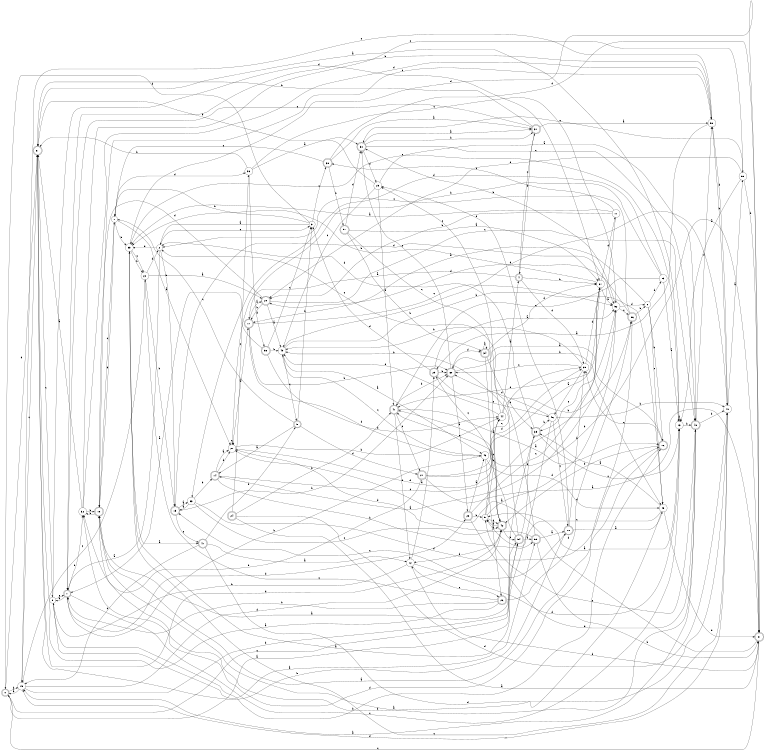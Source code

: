 digraph n50_2 {
__start0 [label="" shape="none"];

rankdir=LR;
size="8,5";

s0 [style="rounded,filled", color="black", fillcolor="white" shape="doublecircle", label="0"];
s1 [style="rounded,filled", color="black", fillcolor="white" shape="doublecircle", label="1"];
s2 [style="filled", color="black", fillcolor="white" shape="circle", label="2"];
s3 [style="filled", color="black", fillcolor="white" shape="circle", label="3"];
s4 [style="rounded,filled", color="black", fillcolor="white" shape="doublecircle", label="4"];
s5 [style="filled", color="black", fillcolor="white" shape="circle", label="5"];
s6 [style="filled", color="black", fillcolor="white" shape="circle", label="6"];
s7 [style="filled", color="black", fillcolor="white" shape="circle", label="7"];
s8 [style="filled", color="black", fillcolor="white" shape="circle", label="8"];
s9 [style="rounded,filled", color="black", fillcolor="white" shape="doublecircle", label="9"];
s10 [style="rounded,filled", color="black", fillcolor="white" shape="doublecircle", label="10"];
s11 [style="filled", color="black", fillcolor="white" shape="circle", label="11"];
s12 [style="filled", color="black", fillcolor="white" shape="circle", label="12"];
s13 [style="filled", color="black", fillcolor="white" shape="circle", label="13"];
s14 [style="rounded,filled", color="black", fillcolor="white" shape="doublecircle", label="14"];
s15 [style="filled", color="black", fillcolor="white" shape="circle", label="15"];
s16 [style="rounded,filled", color="black", fillcolor="white" shape="doublecircle", label="16"];
s17 [style="rounded,filled", color="black", fillcolor="white" shape="doublecircle", label="17"];
s18 [style="rounded,filled", color="black", fillcolor="white" shape="doublecircle", label="18"];
s19 [style="rounded,filled", color="black", fillcolor="white" shape="doublecircle", label="19"];
s20 [style="rounded,filled", color="black", fillcolor="white" shape="doublecircle", label="20"];
s21 [style="rounded,filled", color="black", fillcolor="white" shape="doublecircle", label="21"];
s22 [style="filled", color="black", fillcolor="white" shape="circle", label="22"];
s23 [style="filled", color="black", fillcolor="white" shape="circle", label="23"];
s24 [style="rounded,filled", color="black", fillcolor="white" shape="doublecircle", label="24"];
s25 [style="filled", color="black", fillcolor="white" shape="circle", label="25"];
s26 [style="rounded,filled", color="black", fillcolor="white" shape="doublecircle", label="26"];
s27 [style="filled", color="black", fillcolor="white" shape="circle", label="27"];
s28 [style="rounded,filled", color="black", fillcolor="white" shape="doublecircle", label="28"];
s29 [style="rounded,filled", color="black", fillcolor="white" shape="doublecircle", label="29"];
s30 [style="rounded,filled", color="black", fillcolor="white" shape="doublecircle", label="30"];
s31 [style="rounded,filled", color="black", fillcolor="white" shape="doublecircle", label="31"];
s32 [style="filled", color="black", fillcolor="white" shape="circle", label="32"];
s33 [style="filled", color="black", fillcolor="white" shape="circle", label="33"];
s34 [style="rounded,filled", color="black", fillcolor="white" shape="doublecircle", label="34"];
s35 [style="filled", color="black", fillcolor="white" shape="circle", label="35"];
s36 [style="filled", color="black", fillcolor="white" shape="circle", label="36"];
s37 [style="filled", color="black", fillcolor="white" shape="circle", label="37"];
s38 [style="rounded,filled", color="black", fillcolor="white" shape="doublecircle", label="38"];
s39 [style="rounded,filled", color="black", fillcolor="white" shape="doublecircle", label="39"];
s40 [style="filled", color="black", fillcolor="white" shape="circle", label="40"];
s41 [style="rounded,filled", color="black", fillcolor="white" shape="doublecircle", label="41"];
s42 [style="rounded,filled", color="black", fillcolor="white" shape="doublecircle", label="42"];
s43 [style="filled", color="black", fillcolor="white" shape="circle", label="43"];
s44 [style="filled", color="black", fillcolor="white" shape="circle", label="44"];
s45 [style="filled", color="black", fillcolor="white" shape="circle", label="45"];
s46 [style="filled", color="black", fillcolor="white" shape="circle", label="46"];
s47 [style="rounded,filled", color="black", fillcolor="white" shape="doublecircle", label="47"];
s48 [style="rounded,filled", color="black", fillcolor="white" shape="doublecircle", label="48"];
s49 [style="filled", color="black", fillcolor="white" shape="circle", label="49"];
s50 [style="filled", color="black", fillcolor="white" shape="circle", label="50"];
s51 [style="rounded,filled", color="black", fillcolor="white" shape="doublecircle", label="51"];
s52 [style="filled", color="black", fillcolor="white" shape="circle", label="52"];
s53 [style="filled", color="black", fillcolor="white" shape="circle", label="53"];
s54 [style="rounded,filled", color="black", fillcolor="white" shape="doublecircle", label="54"];
s55 [style="rounded,filled", color="black", fillcolor="white" shape="doublecircle", label="55"];
s56 [style="rounded,filled", color="black", fillcolor="white" shape="doublecircle", label="56"];
s57 [style="rounded,filled", color="black", fillcolor="white" shape="doublecircle", label="57"];
s58 [style="rounded,filled", color="black", fillcolor="white" shape="doublecircle", label="58"];
s59 [style="filled", color="black", fillcolor="white" shape="circle", label="59"];
s60 [style="rounded,filled", color="black", fillcolor="white" shape="doublecircle", label="60"];
s61 [style="rounded,filled", color="black", fillcolor="white" shape="doublecircle", label="61"];
s0 -> s54 [label="a"];
s0 -> s15 [label="b"];
s0 -> s54 [label="c"];
s0 -> s61 [label="d"];
s1 -> s8 [label="a"];
s1 -> s32 [label="b"];
s1 -> s13 [label="c"];
s1 -> s28 [label="d"];
s2 -> s1 [label="a"];
s2 -> s19 [label="b"];
s2 -> s3 [label="c"];
s2 -> s53 [label="d"];
s3 -> s2 [label="a"];
s3 -> s7 [label="b"];
s3 -> s38 [label="c"];
s3 -> s0 [label="d"];
s4 -> s17 [label="a"];
s4 -> s37 [label="b"];
s4 -> s31 [label="c"];
s4 -> s35 [label="d"];
s5 -> s44 [label="a"];
s5 -> s44 [label="b"];
s5 -> s42 [label="c"];
s5 -> s52 [label="d"];
s6 -> s17 [label="a"];
s6 -> s16 [label="b"];
s6 -> s45 [label="c"];
s6 -> s23 [label="d"];
s7 -> s27 [label="a"];
s7 -> s53 [label="b"];
s7 -> s18 [label="c"];
s7 -> s36 [label="d"];
s8 -> s55 [label="a"];
s8 -> s16 [label="b"];
s8 -> s1 [label="c"];
s8 -> s37 [label="d"];
s9 -> s14 [label="a"];
s9 -> s3 [label="b"];
s9 -> s7 [label="c"];
s9 -> s21 [label="d"];
s10 -> s45 [label="a"];
s10 -> s35 [label="b"];
s10 -> s19 [label="c"];
s10 -> s25 [label="d"];
s11 -> s53 [label="a"];
s11 -> s20 [label="b"];
s11 -> s38 [label="c"];
s11 -> s41 [label="d"];
s12 -> s29 [label="a"];
s12 -> s8 [label="b"];
s12 -> s26 [label="c"];
s12 -> s13 [label="d"];
s13 -> s5 [label="a"];
s13 -> s48 [label="b"];
s13 -> s53 [label="c"];
s13 -> s13 [label="d"];
s14 -> s27 [label="a"];
s14 -> s55 [label="b"];
s14 -> s52 [label="c"];
s14 -> s27 [label="d"];
s15 -> s0 [label="a"];
s15 -> s54 [label="b"];
s15 -> s61 [label="c"];
s15 -> s42 [label="d"];
s16 -> s60 [label="a"];
s16 -> s42 [label="b"];
s16 -> s35 [label="c"];
s16 -> s32 [label="d"];
s17 -> s20 [label="a"];
s17 -> s60 [label="b"];
s17 -> s52 [label="c"];
s17 -> s43 [label="d"];
s18 -> s48 [label="a"];
s18 -> s32 [label="b"];
s18 -> s50 [label="c"];
s18 -> s7 [label="d"];
s19 -> s33 [label="a"];
s19 -> s60 [label="b"];
s19 -> s47 [label="c"];
s19 -> s52 [label="d"];
s20 -> s49 [label="a"];
s20 -> s17 [label="b"];
s20 -> s48 [label="c"];
s20 -> s18 [label="d"];
s21 -> s51 [label="a"];
s21 -> s32 [label="b"];
s21 -> s35 [label="c"];
s21 -> s35 [label="d"];
s22 -> s20 [label="a"];
s22 -> s19 [label="b"];
s22 -> s15 [label="c"];
s22 -> s2 [label="d"];
s23 -> s13 [label="a"];
s23 -> s27 [label="b"];
s23 -> s41 [label="c"];
s23 -> s33 [label="d"];
s24 -> s51 [label="a"];
s24 -> s41 [label="b"];
s24 -> s36 [label="c"];
s24 -> s40 [label="d"];
s25 -> s48 [label="a"];
s25 -> s61 [label="b"];
s25 -> s49 [label="c"];
s25 -> s41 [label="d"];
s26 -> s61 [label="a"];
s26 -> s1 [label="b"];
s26 -> s22 [label="c"];
s26 -> s56 [label="d"];
s27 -> s17 [label="a"];
s27 -> s44 [label="b"];
s27 -> s27 [label="c"];
s27 -> s37 [label="d"];
s28 -> s43 [label="a"];
s28 -> s5 [label="b"];
s28 -> s37 [label="c"];
s28 -> s48 [label="d"];
s29 -> s52 [label="a"];
s29 -> s60 [label="b"];
s29 -> s46 [label="c"];
s29 -> s3 [label="d"];
s30 -> s31 [label="a"];
s30 -> s31 [label="b"];
s30 -> s48 [label="c"];
s30 -> s25 [label="d"];
s31 -> s50 [label="a"];
s31 -> s61 [label="b"];
s31 -> s1 [label="c"];
s31 -> s4 [label="d"];
s32 -> s61 [label="a"];
s32 -> s18 [label="b"];
s32 -> s59 [label="c"];
s32 -> s50 [label="d"];
s33 -> s19 [label="a"];
s33 -> s14 [label="b"];
s33 -> s42 [label="c"];
s33 -> s16 [label="d"];
s34 -> s34 [label="a"];
s34 -> s42 [label="b"];
s34 -> s39 [label="c"];
s34 -> s37 [label="d"];
s35 -> s46 [label="a"];
s35 -> s49 [label="b"];
s35 -> s60 [label="c"];
s35 -> s37 [label="d"];
s36 -> s30 [label="a"];
s36 -> s61 [label="b"];
s36 -> s52 [label="c"];
s36 -> s58 [label="d"];
s37 -> s52 [label="a"];
s37 -> s53 [label="b"];
s37 -> s39 [label="c"];
s37 -> s11 [label="d"];
s38 -> s31 [label="a"];
s38 -> s57 [label="b"];
s38 -> s7 [label="c"];
s38 -> s51 [label="d"];
s39 -> s18 [label="a"];
s39 -> s46 [label="b"];
s39 -> s13 [label="c"];
s39 -> s2 [label="d"];
s40 -> s59 [label="a"];
s40 -> s50 [label="b"];
s40 -> s53 [label="c"];
s40 -> s15 [label="d"];
s41 -> s16 [label="a"];
s41 -> s60 [label="b"];
s41 -> s21 [label="c"];
s41 -> s12 [label="d"];
s42 -> s5 [label="a"];
s42 -> s54 [label="b"];
s42 -> s29 [label="c"];
s42 -> s12 [label="d"];
s43 -> s26 [label="a"];
s43 -> s1 [label="b"];
s43 -> s49 [label="c"];
s43 -> s45 [label="d"];
s44 -> s4 [label="a"];
s44 -> s56 [label="b"];
s44 -> s25 [label="c"];
s44 -> s49 [label="d"];
s45 -> s39 [label="a"];
s45 -> s18 [label="b"];
s45 -> s5 [label="c"];
s45 -> s51 [label="d"];
s46 -> s53 [label="a"];
s46 -> s40 [label="b"];
s46 -> s10 [label="c"];
s46 -> s60 [label="d"];
s47 -> s12 [label="a"];
s47 -> s9 [label="b"];
s47 -> s15 [label="c"];
s47 -> s40 [label="d"];
s48 -> s15 [label="a"];
s48 -> s40 [label="b"];
s48 -> s5 [label="c"];
s48 -> s50 [label="d"];
s49 -> s43 [label="a"];
s49 -> s45 [label="b"];
s49 -> s9 [label="c"];
s49 -> s40 [label="d"];
s50 -> s29 [label="a"];
s50 -> s1 [label="b"];
s50 -> s15 [label="c"];
s50 -> s40 [label="d"];
s51 -> s27 [label="a"];
s51 -> s41 [label="b"];
s51 -> s0 [label="c"];
s51 -> s12 [label="d"];
s52 -> s14 [label="a"];
s52 -> s30 [label="b"];
s52 -> s56 [label="c"];
s52 -> s6 [label="d"];
s53 -> s47 [label="a"];
s53 -> s22 [label="b"];
s53 -> s22 [label="c"];
s53 -> s51 [label="d"];
s54 -> s55 [label="a"];
s54 -> s49 [label="b"];
s54 -> s41 [label="c"];
s54 -> s39 [label="d"];
s55 -> s10 [label="a"];
s55 -> s51 [label="b"];
s55 -> s2 [label="c"];
s55 -> s27 [label="d"];
s56 -> s18 [label="a"];
s56 -> s6 [label="b"];
s56 -> s2 [label="c"];
s56 -> s20 [label="d"];
s57 -> s37 [label="a"];
s57 -> s34 [label="b"];
s57 -> s42 [label="c"];
s57 -> s30 [label="d"];
s58 -> s1 [label="a"];
s58 -> s49 [label="b"];
s58 -> s3 [label="c"];
s58 -> s44 [label="d"];
s59 -> s13 [label="a"];
s59 -> s51 [label="b"];
s59 -> s30 [label="c"];
s59 -> s20 [label="d"];
s60 -> s28 [label="a"];
s60 -> s45 [label="b"];
s60 -> s30 [label="c"];
s60 -> s34 [label="d"];
s61 -> s13 [label="a"];
s61 -> s10 [label="b"];
s61 -> s8 [label="c"];
s61 -> s42 [label="d"];

}